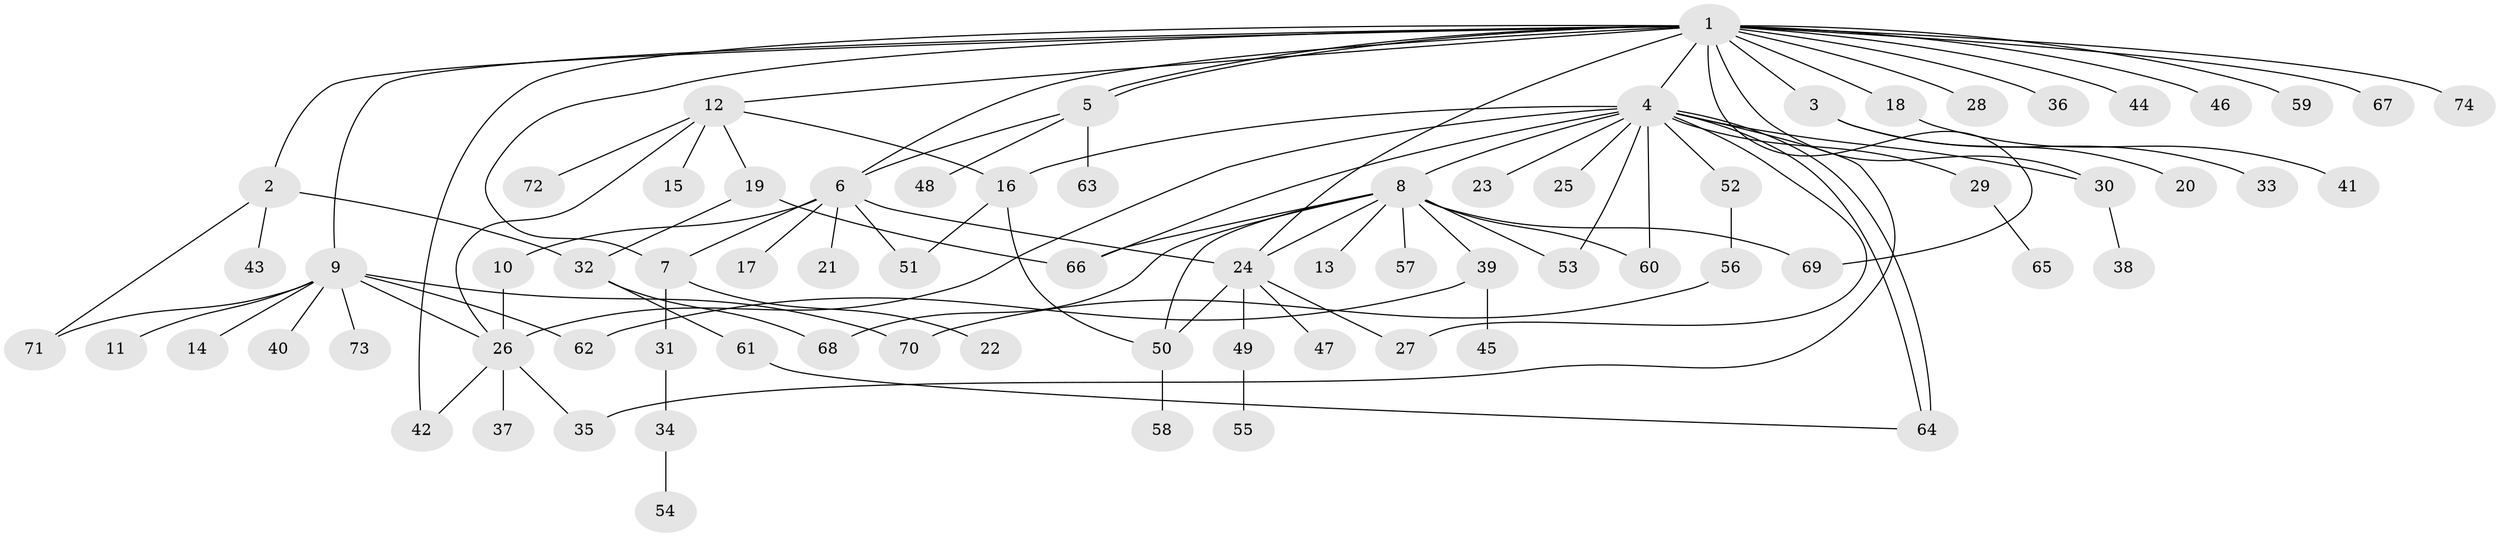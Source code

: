 // Generated by graph-tools (version 1.1) at 2025/35/03/09/25 02:35:41]
// undirected, 74 vertices, 101 edges
graph export_dot {
graph [start="1"]
  node [color=gray90,style=filled];
  1;
  2;
  3;
  4;
  5;
  6;
  7;
  8;
  9;
  10;
  11;
  12;
  13;
  14;
  15;
  16;
  17;
  18;
  19;
  20;
  21;
  22;
  23;
  24;
  25;
  26;
  27;
  28;
  29;
  30;
  31;
  32;
  33;
  34;
  35;
  36;
  37;
  38;
  39;
  40;
  41;
  42;
  43;
  44;
  45;
  46;
  47;
  48;
  49;
  50;
  51;
  52;
  53;
  54;
  55;
  56;
  57;
  58;
  59;
  60;
  61;
  62;
  63;
  64;
  65;
  66;
  67;
  68;
  69;
  70;
  71;
  72;
  73;
  74;
  1 -- 2;
  1 -- 3;
  1 -- 4;
  1 -- 5;
  1 -- 5;
  1 -- 6;
  1 -- 7;
  1 -- 9;
  1 -- 12;
  1 -- 18;
  1 -- 24;
  1 -- 28;
  1 -- 30;
  1 -- 36;
  1 -- 42;
  1 -- 44;
  1 -- 46;
  1 -- 59;
  1 -- 67;
  1 -- 69;
  1 -- 74;
  2 -- 32;
  2 -- 43;
  2 -- 71;
  3 -- 20;
  3 -- 33;
  4 -- 8;
  4 -- 16;
  4 -- 23;
  4 -- 25;
  4 -- 26;
  4 -- 27;
  4 -- 29;
  4 -- 30;
  4 -- 35;
  4 -- 52;
  4 -- 53;
  4 -- 60;
  4 -- 64;
  4 -- 64;
  4 -- 66;
  5 -- 6;
  5 -- 48;
  5 -- 63;
  6 -- 7;
  6 -- 10;
  6 -- 17;
  6 -- 21;
  6 -- 24;
  6 -- 51;
  7 -- 22;
  7 -- 31;
  8 -- 13;
  8 -- 24;
  8 -- 39;
  8 -- 50;
  8 -- 53;
  8 -- 57;
  8 -- 60;
  8 -- 66;
  8 -- 68;
  8 -- 69;
  9 -- 11;
  9 -- 14;
  9 -- 26;
  9 -- 40;
  9 -- 62;
  9 -- 70;
  9 -- 71;
  9 -- 73;
  10 -- 26;
  12 -- 15;
  12 -- 16;
  12 -- 19;
  12 -- 26;
  12 -- 72;
  16 -- 50;
  16 -- 51;
  18 -- 41;
  19 -- 32;
  19 -- 66;
  24 -- 27;
  24 -- 47;
  24 -- 49;
  24 -- 50;
  26 -- 35;
  26 -- 37;
  26 -- 42;
  29 -- 65;
  30 -- 38;
  31 -- 34;
  32 -- 61;
  32 -- 68;
  34 -- 54;
  39 -- 45;
  39 -- 62;
  49 -- 55;
  50 -- 58;
  52 -- 56;
  56 -- 70;
  61 -- 64;
}

